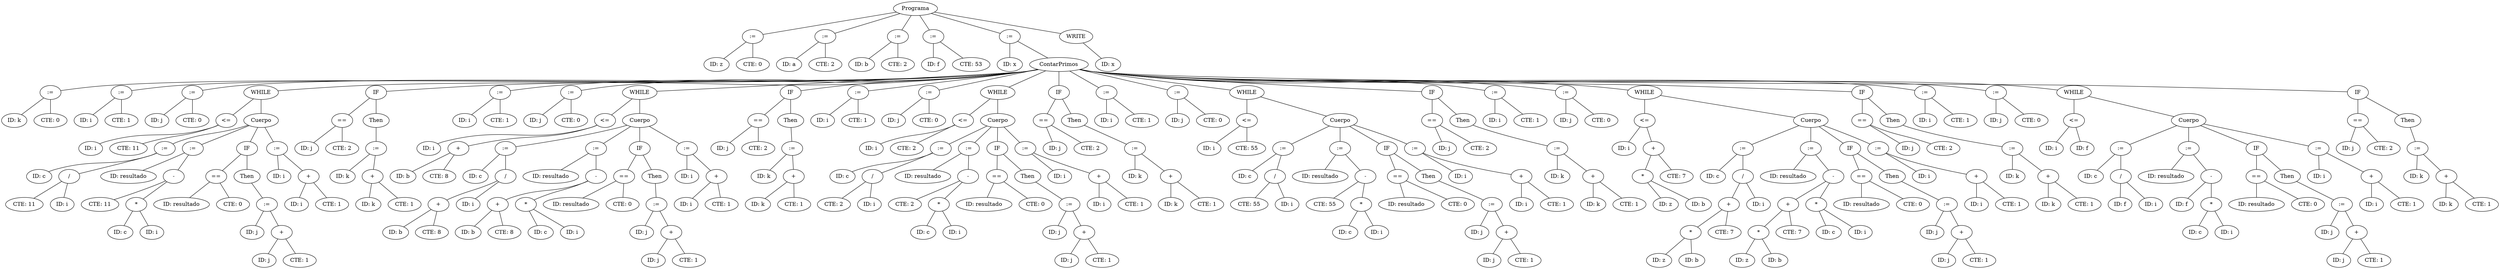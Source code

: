 graph G {nodo_programa [label="Programa"]
nodo_447139020 [label=":="]
nodo_programa -- nodo_447139020
nodo_907584126 [label="ID: z"]
nodo_447139020 -- nodo_907584126
nodo_749040865 [label="CTE: 0"]
nodo_447139020 -- nodo_749040865
nodo_45823325 [label=":="]
nodo_programa -- nodo_45823325
nodo_555802509 [label="ID: a"]
nodo_45823325 -- nodo_555802509
nodo_1389920901 [label="CTE: 2"]
nodo_45823325 -- nodo_1389920901
nodo_1440605763 [label=":="]
nodo_programa -- nodo_1440605763
nodo_244789368 [label="ID: b"]
nodo_1440605763 -- nodo_244789368
nodo_694962832 [label="CTE: 2"]
nodo_1440605763 -- nodo_694962832
nodo_1068906898 [label=":="]
nodo_programa -- nodo_1068906898
nodo_90390489 [label="ID: f"]
nodo_1068906898 -- nodo_90390489
nodo_843107325 [label="CTE: 53"]
nodo_1068906898 -- nodo_843107325
nodo_2041786351 [label=":="]
nodo_programa -- nodo_2041786351
nodo_2009592802 [label="ID: x"]
nodo_2041786351 -- nodo_2009592802
nodo_1808176948 [label="ContarPrimos"]
nodo_2041786351 -- nodo_1808176948
nodo_1601025682 [label=":="]
nodo_1808176948 -- nodo_1601025682
nodo_1061234375 [label="ID: k"]
nodo_1601025682 -- nodo_1061234375
nodo_2001832494 [label="CTE: 0"]
nodo_1601025682 -- nodo_2001832494
nodo_686939335 [label=":="]
nodo_1808176948 -- nodo_686939335
nodo_437921389 [label="ID: i"]
nodo_686939335 -- nodo_437921389
nodo_752569591 [label="CTE: 1"]
nodo_686939335 -- nodo_752569591
nodo_1470145464 [label=":="]
nodo_1808176948 -- nodo_1470145464
nodo_1896958575 [label="ID: j"]
nodo_1470145464 -- nodo_1896958575
nodo_989012846 [label="CTE: 0"]
nodo_1470145464 -- nodo_989012846
nodo_1278835763 [label="WHILE"]
nodo_1808176948 -- nodo_1278835763
nodo_509000559 [label="<="]
nodo_1278835763 -- nodo_509000559
nodo_1710213368 [label="ID: i"]
nodo_509000559 -- nodo_1710213368
nodo_1176792952 [label="CTE: 11"]
nodo_509000559 -- nodo_1176792952
nodo_1106987883 [label="Cuerpo"]
nodo_1278835763 -- nodo_1106987883
nodo_1792876024 [label=":="]
nodo_1106987883 -- nodo_1792876024
nodo_1911468115 [label="ID: c"]
nodo_1792876024 -- nodo_1911468115
nodo_341073593 [label="/"]
nodo_1792876024 -- nodo_341073593
nodo_267382603 [label="CTE: 11"]
nodo_341073593 -- nodo_267382603
nodo_224330131 [label="ID: i"]
nodo_341073593 -- nodo_224330131
nodo_163009603 [label=":="]
nodo_1106987883 -- nodo_163009603
nodo_1067475546 [label="ID: resultado"]
nodo_163009603 -- nodo_1067475546
nodo_1329944402 [label="-"]
nodo_163009603 -- nodo_1329944402
nodo_979600560 [label="CTE: 11"]
nodo_1329944402 -- nodo_979600560
nodo_163957491 [label="*"]
nodo_1329944402 -- nodo_163957491
nodo_902548259 [label="ID: c"]
nodo_163957491 -- nodo_902548259
nodo_1355932943 [label="ID: i"]
nodo_163957491 -- nodo_1355932943
nodo_1982967201 [label="IF"]
nodo_1106987883 -- nodo_1982967201
nodo_1367634886 [label="=="]
nodo_1982967201 -- nodo_1367634886
nodo_989669382 [label="ID: resultado"]
nodo_1367634886 -- nodo_989669382
nodo_1708870603 [label="CTE: 0"]
nodo_1367634886 -- nodo_1708870603
nodo_519876212 [label="Then"]
nodo_1982967201 -- nodo_519876212
nodo_1813308462 [label=":="]
nodo_519876212 -- nodo_1813308462
nodo_1064979634 [label="ID: j"]
nodo_1813308462 -- nodo_1064979634
nodo_12635525 [label="+"]
nodo_1813308462 -- nodo_12635525
nodo_2067029223 [label="ID: j"]
nodo_12635525 -- nodo_2067029223
nodo_818602555 [label="CTE: 1"]
nodo_12635525 -- nodo_818602555
nodo_1572349772 [label=":="]
nodo_1106987883 -- nodo_1572349772
nodo_1536320923 [label="ID: i"]
nodo_1572349772 -- nodo_1536320923
nodo_35178858 [label="+"]
nodo_1572349772 -- nodo_35178858
nodo_1705261096 [label="ID: i"]
nodo_35178858 -- nodo_1705261096
nodo_2042290583 [label="CTE: 1"]
nodo_35178858 -- nodo_2042290583
nodo_827125126 [label="IF"]
nodo_1808176948 -- nodo_827125126
nodo_1968906588 [label="=="]
nodo_827125126 -- nodo_1968906588
nodo_838480551 [label="ID: j"]
nodo_1968906588 -- nodo_838480551
nodo_534956886 [label="CTE: 2"]
nodo_1968906588 -- nodo_534956886
nodo_1234449905 [label="Then"]
nodo_827125126 -- nodo_1234449905
nodo_1701424222 [label=":="]
nodo_1234449905 -- nodo_1701424222
nodo_90625374 [label="ID: k"]
nodo_1701424222 -- nodo_90625374
nodo_215418591 [label="+"]
nodo_1701424222 -- nodo_215418591
nodo_1678020873 [label="ID: k"]
nodo_215418591 -- nodo_1678020873
nodo_1286064779 [label="CTE: 1"]
nodo_215418591 -- nodo_1286064779
nodo_2144877156 [label=":="]
nodo_1808176948 -- nodo_2144877156
nodo_1259154110 [label="ID: i"]
nodo_2144877156 -- nodo_1259154110
nodo_197228047 [label="CTE: 1"]
nodo_2144877156 -- nodo_197228047
nodo_2042631790 [label=":="]
nodo_1808176948 -- nodo_2042631790
nodo_1198856232 [label="ID: j"]
nodo_2042631790 -- nodo_1198856232
nodo_1695519394 [label="CTE: 0"]
nodo_2042631790 -- nodo_1695519394
nodo_1702813954 [label="WHILE"]
nodo_1808176948 -- nodo_1702813954
nodo_485816485 [label="<="]
nodo_1702813954 -- nodo_485816485
nodo_1940850507 [label="ID: i"]
nodo_485816485 -- nodo_1940850507
nodo_1781272862 [label="+"]
nodo_485816485 -- nodo_1781272862
nodo_2026412968 [label="ID: b"]
nodo_1781272862 -- nodo_2026412968
nodo_1136813508 [label="CTE: 8"]
nodo_1781272862 -- nodo_1136813508
nodo_1214035880 [label="Cuerpo"]
nodo_1702813954 -- nodo_1214035880
nodo_1123216220 [label=":="]
nodo_1214035880 -- nodo_1123216220
nodo_2119908721 [label="ID: c"]
nodo_1123216220 -- nodo_2119908721
nodo_778541883 [label="/"]
nodo_1123216220 -- nodo_778541883
nodo_61577384 [label="+"]
nodo_778541883 -- nodo_61577384
nodo_1448487818 [label="ID: b"]
nodo_61577384 -- nodo_1448487818
nodo_1900098692 [label="CTE: 8"]
nodo_61577384 -- nodo_1900098692
nodo_1668138964 [label="ID: i"]
nodo_778541883 -- nodo_1668138964
nodo_1021078985 [label=":="]
nodo_1214035880 -- nodo_1021078985
nodo_1538333603 [label="ID: resultado"]
nodo_1021078985 -- nodo_1538333603
nodo_590143813 [label="-"]
nodo_1021078985 -- nodo_590143813
nodo_787665299 [label="+"]
nodo_590143813 -- nodo_787665299
nodo_1906267041 [label="ID: b"]
nodo_787665299 -- nodo_1906267041
nodo_572535346 [label="CTE: 8"]
nodo_787665299 -- nodo_572535346
nodo_1715653114 [label="*"]
nodo_590143813 -- nodo_1715653114
nodo_1577378536 [label="ID: c"]
nodo_1715653114 -- nodo_1577378536
nodo_1435345106 [label="ID: i"]
nodo_1715653114 -- nodo_1435345106
nodo_1990179315 [label="IF"]
nodo_1214035880 -- nodo_1990179315
nodo_107131843 [label="=="]
nodo_1990179315 -- nodo_107131843
nodo_2139619909 [label="ID: resultado"]
nodo_107131843 -- nodo_2139619909
nodo_1195091542 [label="CTE: 0"]
nodo_107131843 -- nodo_1195091542
nodo_1281412963 [label="Then"]
nodo_1990179315 -- nodo_1281412963
nodo_1603240327 [label=":="]
nodo_1281412963 -- nodo_1603240327
nodo_1621764633 [label="ID: j"]
nodo_1603240327 -- nodo_1621764633
nodo_2058959180 [label="+"]
nodo_1603240327 -- nodo_2058959180
nodo_812186287 [label="ID: j"]
nodo_2058959180 -- nodo_812186287
nodo_323540636 [label="CTE: 1"]
nodo_2058959180 -- nodo_323540636
nodo_579062798 [label=":="]
nodo_1214035880 -- nodo_579062798
nodo_289661515 [label="ID: i"]
nodo_579062798 -- nodo_289661515
nodo_1711918926 [label="+"]
nodo_579062798 -- nodo_1711918926
nodo_866126117 [label="ID: i"]
nodo_1711918926 -- nodo_866126117
nodo_260002019 [label="CTE: 1"]
nodo_1711918926 -- nodo_260002019
nodo_27310845 [label="IF"]
nodo_1808176948 -- nodo_27310845
nodo_704341560 [label="=="]
nodo_27310845 -- nodo_704341560
nodo_438418179 [label="ID: j"]
nodo_704341560 -- nodo_438418179
nodo_1865160940 [label="CTE: 2"]
nodo_704341560 -- nodo_1865160940
nodo_1809789094 [label="Then"]
nodo_27310845 -- nodo_1809789094
nodo_426197315 [label=":="]
nodo_1809789094 -- nodo_426197315
nodo_235473103 [label="ID: k"]
nodo_426197315 -- nodo_235473103
nodo_32348826 [label="+"]
nodo_426197315 -- nodo_32348826
nodo_329629697 [label="ID: k"]
nodo_32348826 -- nodo_329629697
nodo_812381807 [label="CTE: 1"]
nodo_32348826 -- nodo_812381807
nodo_1986191325 [label=":="]
nodo_1808176948 -- nodo_1986191325
nodo_456569537 [label="ID: i"]
nodo_1986191325 -- nodo_456569537
nodo_648989806 [label="CTE: 1"]
nodo_1986191325 -- nodo_648989806
nodo_1234800218 [label=":="]
nodo_1808176948 -- nodo_1234800218
nodo_702884995 [label="ID: j"]
nodo_1234800218 -- nodo_702884995
nodo_124462020 [label="CTE: 0"]
nodo_1234800218 -- nodo_124462020
nodo_1467368187 [label="WHILE"]
nodo_1808176948 -- nodo_1467368187
nodo_1377369361 [label="<="]
nodo_1467368187 -- nodo_1377369361
nodo_1377391333 [label="ID: i"]
nodo_1377369361 -- nodo_1377391333
nodo_213003873 [label="CTE: 2"]
nodo_1377369361 -- nodo_213003873
nodo_1765196950 [label="Cuerpo"]
nodo_1467368187 -- nodo_1765196950
nodo_2094222548 [label=":="]
nodo_1765196950 -- nodo_2094222548
nodo_1690679249 [label="ID: c"]
nodo_2094222548 -- nodo_1690679249
nodo_2031701006 [label="/"]
nodo_2094222548 -- nodo_2031701006
nodo_651441615 [label="CTE: 2"]
nodo_2031701006 -- nodo_651441615
nodo_1082615853 [label="ID: i"]
nodo_2031701006 -- nodo_1082615853
nodo_154481875 [label=":="]
nodo_1765196950 -- nodo_154481875
nodo_981430471 [label="ID: resultado"]
nodo_154481875 -- nodo_981430471
nodo_1031946250 [label="-"]
nodo_154481875 -- nodo_1031946250
nodo_1186959767 [label="CTE: 2"]
nodo_1031946250 -- nodo_1186959767
nodo_1720493631 [label="*"]
nodo_1031946250 -- nodo_1720493631
nodo_666110817 [label="ID: c"]
nodo_1720493631 -- nodo_666110817
nodo_144285069 [label="ID: i"]
nodo_1720493631 -- nodo_144285069
nodo_839947808 [label="IF"]
nodo_1765196950 -- nodo_839947808
nodo_825127683 [label="=="]
nodo_839947808 -- nodo_825127683
nodo_910592324 [label="ID: resultado"]
nodo_825127683 -- nodo_910592324
nodo_1920405492 [label="CTE: 0"]
nodo_825127683 -- nodo_1920405492
nodo_1147155980 [label="Then"]
nodo_839947808 -- nodo_1147155980
nodo_102036456 [label=":="]
nodo_1147155980 -- nodo_102036456
nodo_68835015 [label="ID: j"]
nodo_102036456 -- nodo_68835015
nodo_1322840351 [label="+"]
nodo_102036456 -- nodo_1322840351
nodo_198012574 [label="ID: j"]
nodo_1322840351 -- nodo_198012574
nodo_719804348 [label="CTE: 1"]
nodo_1322840351 -- nodo_719804348
nodo_2090696777 [label=":="]
nodo_1765196950 -- nodo_2090696777
nodo_1975834316 [label="ID: i"]
nodo_2090696777 -- nodo_1975834316
nodo_354287476 [label="+"]
nodo_2090696777 -- nodo_354287476
nodo_97980636 [label="ID: i"]
nodo_354287476 -- nodo_97980636
nodo_366499815 [label="CTE: 1"]
nodo_354287476 -- nodo_366499815
nodo_1190760742 [label="IF"]
nodo_1808176948 -- nodo_1190760742
nodo_1021649106 [label="=="]
nodo_1190760742 -- nodo_1021649106
nodo_25794146 [label="ID: j"]
nodo_1021649106 -- nodo_25794146
nodo_1446612699 [label="CTE: 2"]
nodo_1021649106 -- nodo_1446612699
nodo_1556305307 [label="Then"]
nodo_1190760742 -- nodo_1556305307
nodo_1236606305 [label=":="]
nodo_1556305307 -- nodo_1236606305
nodo_71477427 [label="ID: k"]
nodo_1236606305 -- nodo_71477427
nodo_513253814 [label="+"]
nodo_1236606305 -- nodo_513253814
nodo_1480474738 [label="ID: k"]
nodo_513253814 -- nodo_1480474738
nodo_964759553 [label="CTE: 1"]
nodo_513253814 -- nodo_964759553
nodo_672604338 [label=":="]
nodo_1808176948 -- nodo_672604338
nodo_187612695 [label="ID: i"]
nodo_672604338 -- nodo_187612695
nodo_557404880 [label="CTE: 1"]
nodo_672604338 -- nodo_557404880
nodo_269045742 [label=":="]
nodo_1808176948 -- nodo_269045742
nodo_17493997 [label="ID: j"]
nodo_269045742 -- nodo_17493997
nodo_2141861853 [label="CTE: 0"]
nodo_269045742 -- nodo_2141861853
nodo_351159594 [label="WHILE"]
nodo_1808176948 -- nodo_351159594
nodo_1321344614 [label="<="]
nodo_351159594 -- nodo_1321344614
nodo_417461716 [label="ID: i"]
nodo_1321344614 -- nodo_417461716
nodo_920333770 [label="CTE: 55"]
nodo_1321344614 -- nodo_920333770
nodo_1358620974 [label="Cuerpo"]
nodo_351159594 -- nodo_1358620974
nodo_236321913 [label=":="]
nodo_1358620974 -- nodo_236321913
nodo_432928570 [label="ID: c"]
nodo_236321913 -- nodo_432928570
nodo_1981234356 [label="/"]
nodo_236321913 -- nodo_1981234356
nodo_1898125505 [label="CTE: 55"]
nodo_1981234356 -- nodo_1898125505
nodo_1358218408 [label="ID: i"]
nodo_1981234356 -- nodo_1358218408
nodo_653692331 [label=":="]
nodo_1358620974 -- nodo_653692331
nodo_1774974813 [label="ID: resultado"]
nodo_653692331 -- nodo_1774974813
nodo_13045685 [label="-"]
nodo_653692331 -- nodo_13045685
nodo_1986022017 [label="CTE: 55"]
nodo_13045685 -- nodo_1986022017
nodo_1692998195 [label="*"]
nodo_13045685 -- nodo_1692998195
nodo_1387161836 [label="ID: c"]
nodo_1692998195 -- nodo_1387161836
nodo_1789685675 [label="ID: i"]
nodo_1692998195 -- nodo_1789685675
nodo_510399549 [label="IF"]
nodo_1358620974 -- nodo_510399549
nodo_855162177 [label="=="]
nodo_510399549 -- nodo_855162177
nodo_330324730 [label="ID: resultado"]
nodo_855162177 -- nodo_330324730
nodo_443067920 [label="CTE: 0"]
nodo_855162177 -- nodo_443067920
nodo_1683721372 [label="Then"]
nodo_510399549 -- nodo_1683721372
nodo_331229155 [label=":="]
nodo_1683721372 -- nodo_331229155
nodo_46717156 [label="ID: j"]
nodo_331229155 -- nodo_46717156
nodo_1561329283 [label="+"]
nodo_331229155 -- nodo_1561329283
nodo_1703454418 [label="ID: j"]
nodo_1561329283 -- nodo_1703454418
nodo_124454079 [label="CTE: 1"]
nodo_1561329283 -- nodo_124454079
nodo_1134617422 [label=":="]
nodo_1358620974 -- nodo_1134617422
nodo_1635382879 [label="ID: i"]
nodo_1134617422 -- nodo_1635382879
nodo_1097298580 [label="+"]
nodo_1134617422 -- nodo_1097298580
nodo_519493883 [label="ID: i"]
nodo_1097298580 -- nodo_519493883
nodo_1510535928 [label="CTE: 1"]
nodo_1097298580 -- nodo_1510535928
nodo_1953316072 [label="IF"]
nodo_1808176948 -- nodo_1953316072
nodo_241435427 [label="=="]
nodo_1953316072 -- nodo_241435427
nodo_654127892 [label="ID: j"]
nodo_241435427 -- nodo_654127892
nodo_998214145 [label="CTE: 2"]
nodo_241435427 -- nodo_998214145
nodo_644377594 [label="Then"]
nodo_1953316072 -- nodo_644377594
nodo_138086671 [label=":="]
nodo_644377594 -- nodo_138086671
nodo_1192361615 [label="ID: k"]
nodo_138086671 -- nodo_1192361615
nodo_7953390 [label="+"]
nodo_138086671 -- nodo_7953390
nodo_1697372064 [label="ID: k"]
nodo_7953390 -- nodo_1697372064
nodo_898161019 [label="CTE: 1"]
nodo_7953390 -- nodo_898161019
nodo_2108009667 [label=":="]
nodo_1808176948 -- nodo_2108009667
nodo_935931570 [label="ID: i"]
nodo_2108009667 -- nodo_935931570
nodo_207911228 [label="CTE: 1"]
nodo_2108009667 -- nodo_207911228
nodo_2144611018 [label=":="]
nodo_1808176948 -- nodo_2144611018
nodo_793203271 [label="ID: j"]
nodo_2144611018 -- nodo_793203271
nodo_1359304099 [label="CTE: 0"]
nodo_2144611018 -- nodo_1359304099
nodo_2114419494 [label="WHILE"]
nodo_1808176948 -- nodo_2114419494
nodo_542870614 [label="<="]
nodo_2114419494 -- nodo_542870614
nodo_899360624 [label="ID: i"]
nodo_542870614 -- nodo_899360624
nodo_1321784365 [label="+"]
nodo_542870614 -- nodo_1321784365
nodo_190007449 [label="*"]
nodo_1321784365 -- nodo_190007449
nodo_1997950105 [label="ID: z"]
nodo_190007449 -- nodo_1997950105
nodo_467289516 [label="ID: b"]
nodo_190007449 -- nodo_467289516
nodo_331060038 [label="CTE: 7"]
nodo_1321784365 -- nodo_331060038
nodo_37553704 [label="Cuerpo"]
nodo_2114419494 -- nodo_37553704
nodo_1200283762 [label=":="]
nodo_37553704 -- nodo_1200283762
nodo_246692362 [label="ID: c"]
nodo_1200283762 -- nodo_246692362
nodo_1096460601 [label="/"]
nodo_1200283762 -- nodo_1096460601
nodo_725412732 [label="+"]
nodo_1096460601 -- nodo_725412732
nodo_1000675097 [label="*"]
nodo_725412732 -- nodo_1000675097
nodo_351149581 [label="ID: z"]
nodo_1000675097 -- nodo_351149581
nodo_6909640 [label="ID: b"]
nodo_1000675097 -- nodo_6909640
nodo_1287787186 [label="CTE: 7"]
nodo_725412732 -- nodo_1287787186
nodo_1607260652 [label="ID: i"]
nodo_1096460601 -- nodo_1607260652
nodo_1001831022 [label=":="]
nodo_37553704 -- nodo_1001831022
nodo_1885506814 [label="ID: resultado"]
nodo_1001831022 -- nodo_1885506814
nodo_745097154 [label="-"]
nodo_1001831022 -- nodo_745097154
nodo_357820442 [label="+"]
nodo_745097154 -- nodo_357820442
nodo_465065236 [label="*"]
nodo_357820442 -- nodo_465065236
nodo_2136551393 [label="ID: z"]
nodo_465065236 -- nodo_2136551393
nodo_434647199 [label="ID: b"]
nodo_465065236 -- nodo_434647199
nodo_334567552 [label="CTE: 7"]
nodo_357820442 -- nodo_334567552
nodo_1245249311 [label="*"]
nodo_745097154 -- nodo_1245249311
nodo_2083055518 [label="ID: c"]
nodo_1245249311 -- nodo_2083055518
nodo_605838412 [label="ID: i"]
nodo_1245249311 -- nodo_605838412
nodo_1068655959 [label="IF"]
nodo_37553704 -- nodo_1068655959
nodo_847226297 [label="=="]
nodo_1068655959 -- nodo_847226297
nodo_164667519 [label="ID: resultado"]
nodo_847226297 -- nodo_164667519
nodo_1332245301 [label="CTE: 0"]
nodo_847226297 -- nodo_1332245301
nodo_1666985810 [label="Then"]
nodo_1068655959 -- nodo_1666985810
nodo_750853357 [label=":="]
nodo_1666985810 -- nodo_750853357
nodo_538870354 [label="ID: j"]
nodo_750853357 -- nodo_538870354
nodo_744733887 [label="+"]
nodo_750853357 -- nodo_744733887
nodo_784802014 [label="ID: j"]
nodo_744733887 -- nodo_784802014
nodo_172320671 [label="CTE: 1"]
nodo_744733887 -- nodo_172320671
nodo_1578989719 [label=":="]
nodo_37553704 -- nodo_1578989719
nodo_1873457583 [label="ID: i"]
nodo_1578989719 -- nodo_1873457583
nodo_2029825364 [label="+"]
nodo_1578989719 -- nodo_2029825364
nodo_1503941707 [label="ID: i"]
nodo_2029825364 -- nodo_1503941707
nodo_1825068584 [label="CTE: 1"]
nodo_2029825364 -- nodo_1825068584
nodo_1456846295 [label="IF"]
nodo_1808176948 -- nodo_1456846295
nodo_1264460884 [label="=="]
nodo_1456846295 -- nodo_1264460884
nodo_815998840 [label="ID: j"]
nodo_1264460884 -- nodo_815998840
nodo_519331410 [label="CTE: 2"]
nodo_1264460884 -- nodo_519331410
nodo_1702116182 [label="Then"]
nodo_1456846295 -- nodo_1702116182
nodo_1605553960 [label=":="]
nodo_1702116182 -- nodo_1605553960
nodo_1988340545 [label="ID: k"]
nodo_1605553960 -- nodo_1988340545
nodo_1253666061 [label="+"]
nodo_1605553960 -- nodo_1253666061
nodo_248725895 [label="ID: k"]
nodo_1253666061 -- nodo_248725895
nodo_1196496122 [label="CTE: 1"]
nodo_1253666061 -- nodo_1196496122
nodo_753104626 [label=":="]
nodo_1808176948 -- nodo_753104626
nodo_766752614 [label="ID: i"]
nodo_753104626 -- nodo_766752614
nodo_964170798 [label="CTE: 1"]
nodo_753104626 -- nodo_964170798
nodo_1992368447 [label=":="]
nodo_1808176948 -- nodo_1992368447
nodo_1092787699 [label="ID: j"]
nodo_1992368447 -- nodo_1092787699
nodo_1905920566 [label="CTE: 0"]
nodo_1992368447 -- nodo_1905920566
nodo_146454863 [label="WHILE"]
nodo_1808176948 -- nodo_146454863
nodo_1997388222 [label="<="]
nodo_146454863 -- nodo_1997388222
nodo_571830185 [label="ID: i"]
nodo_1997388222 -- nodo_571830185
nodo_58661479 [label="ID: f"]
nodo_1997388222 -- nodo_58661479
nodo_1582480262 [label="Cuerpo"]
nodo_146454863 -- nodo_1582480262
nodo_1141385659 [label=":="]
nodo_1582480262 -- nodo_1141385659
nodo_1307143860 [label="ID: c"]
nodo_1141385659 -- nodo_1307143860
nodo_910096716 [label="/"]
nodo_1141385659 -- nodo_910096716
nodo_2113661574 [label="ID: f"]
nodo_910096716 -- nodo_2113661574
nodo_2025537907 [label="ID: i"]
nodo_910096716 -- nodo_2025537907
nodo_2124483614 [label=":="]
nodo_1582480262 -- nodo_2124483614
nodo_1058303519 [label="ID: resultado"]
nodo_2124483614 -- nodo_1058303519
nodo_496573601 [label="-"]
nodo_2124483614 -- nodo_496573601
nodo_1057715896 [label="ID: f"]
nodo_496573601 -- nodo_1057715896
nodo_1237077179 [label="*"]
nodo_496573601 -- nodo_1237077179
nodo_1430566661 [label="ID: c"]
nodo_1237077179 -- nodo_1430566661
nodo_15582488 [label="ID: i"]
nodo_1237077179 -- nodo_15582488
nodo_1681378571 [label="IF"]
nodo_1582480262 -- nodo_1681378571
nodo_1329958050 [label="=="]
nodo_1681378571 -- nodo_1329958050
nodo_1061811920 [label="ID: resultado"]
nodo_1329958050 -- nodo_1061811920
nodo_1373778212 [label="CTE: 0"]
nodo_1329958050 -- nodo_1373778212
nodo_191361414 [label="Then"]
nodo_1681378571 -- nodo_191361414
nodo_1755602132 [label=":="]
nodo_191361414 -- nodo_1755602132
nodo_405526630 [label="ID: j"]
nodo_1755602132 -- nodo_405526630
nodo_1476436310 [label="+"]
nodo_1755602132 -- nodo_1476436310
nodo_1818198033 [label="ID: j"]
nodo_1476436310 -- nodo_1818198033
nodo_643244978 [label="CTE: 1"]
nodo_1476436310 -- nodo_643244978
nodo_1626945526 [label=":="]
nodo_1582480262 -- nodo_1626945526
nodo_1034825902 [label="ID: i"]
nodo_1626945526 -- nodo_1034825902
nodo_769748994 [label="+"]
nodo_1626945526 -- nodo_769748994
nodo_850697407 [label="ID: i"]
nodo_769748994 -- nodo_850697407
nodo_467356568 [label="CTE: 1"]
nodo_769748994 -- nodo_467356568
nodo_1463563021 [label="IF"]
nodo_1808176948 -- nodo_1463563021
nodo_1912289416 [label="=="]
nodo_1463563021 -- nodo_1912289416
nodo_1740378988 [label="ID: j"]
nodo_1912289416 -- nodo_1740378988
nodo_645530504 [label="CTE: 2"]
nodo_1912289416 -- nodo_645530504
nodo_275310609 [label="Then"]
nodo_1463563021 -- nodo_275310609
nodo_947891692 [label=":="]
nodo_275310609 -- nodo_947891692
nodo_1063255804 [label="ID: k"]
nodo_947891692 -- nodo_1063255804
nodo_1229970652 [label="+"]
nodo_947891692 -- nodo_1229970652
nodo_506502532 [label="ID: k"]
nodo_1229970652 -- nodo_506502532
nodo_1541751651 [label="CTE: 1"]
nodo_1229970652 -- nodo_1541751651
nodo_462286589 [label="WRITE"]
nodo_programa -- nodo_462286589
nodo_739473516 [label="ID: x"]
nodo_462286589 -- nodo_739473516
}
